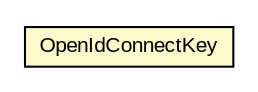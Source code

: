 #!/usr/local/bin/dot
#
# Class diagram 
# Generated by UMLGraph version R5_6-24-gf6e263 (http://www.umlgraph.org/)
#

digraph G {
	edge [fontname="arial",fontsize=10,labelfontname="arial",labelfontsize=10];
	node [fontname="arial",fontsize=10,shape=plaintext];
	nodesep=0.25;
	ranksep=0.5;
	// net.trajano.openidconnect.core.OpenIdConnectKey
	c8358 [label=<<table title="net.trajano.openidconnect.core.OpenIdConnectKey" border="0" cellborder="1" cellspacing="0" cellpadding="2" port="p" bgcolor="lemonChiffon" href="./OpenIdConnectKey.html">
		<tr><td><table border="0" cellspacing="0" cellpadding="1">
<tr><td align="center" balign="center"> OpenIdConnectKey </td></tr>
		</table></td></tr>
		</table>>, URL="./OpenIdConnectKey.html", fontname="arial", fontcolor="black", fontsize=10.0];
}

